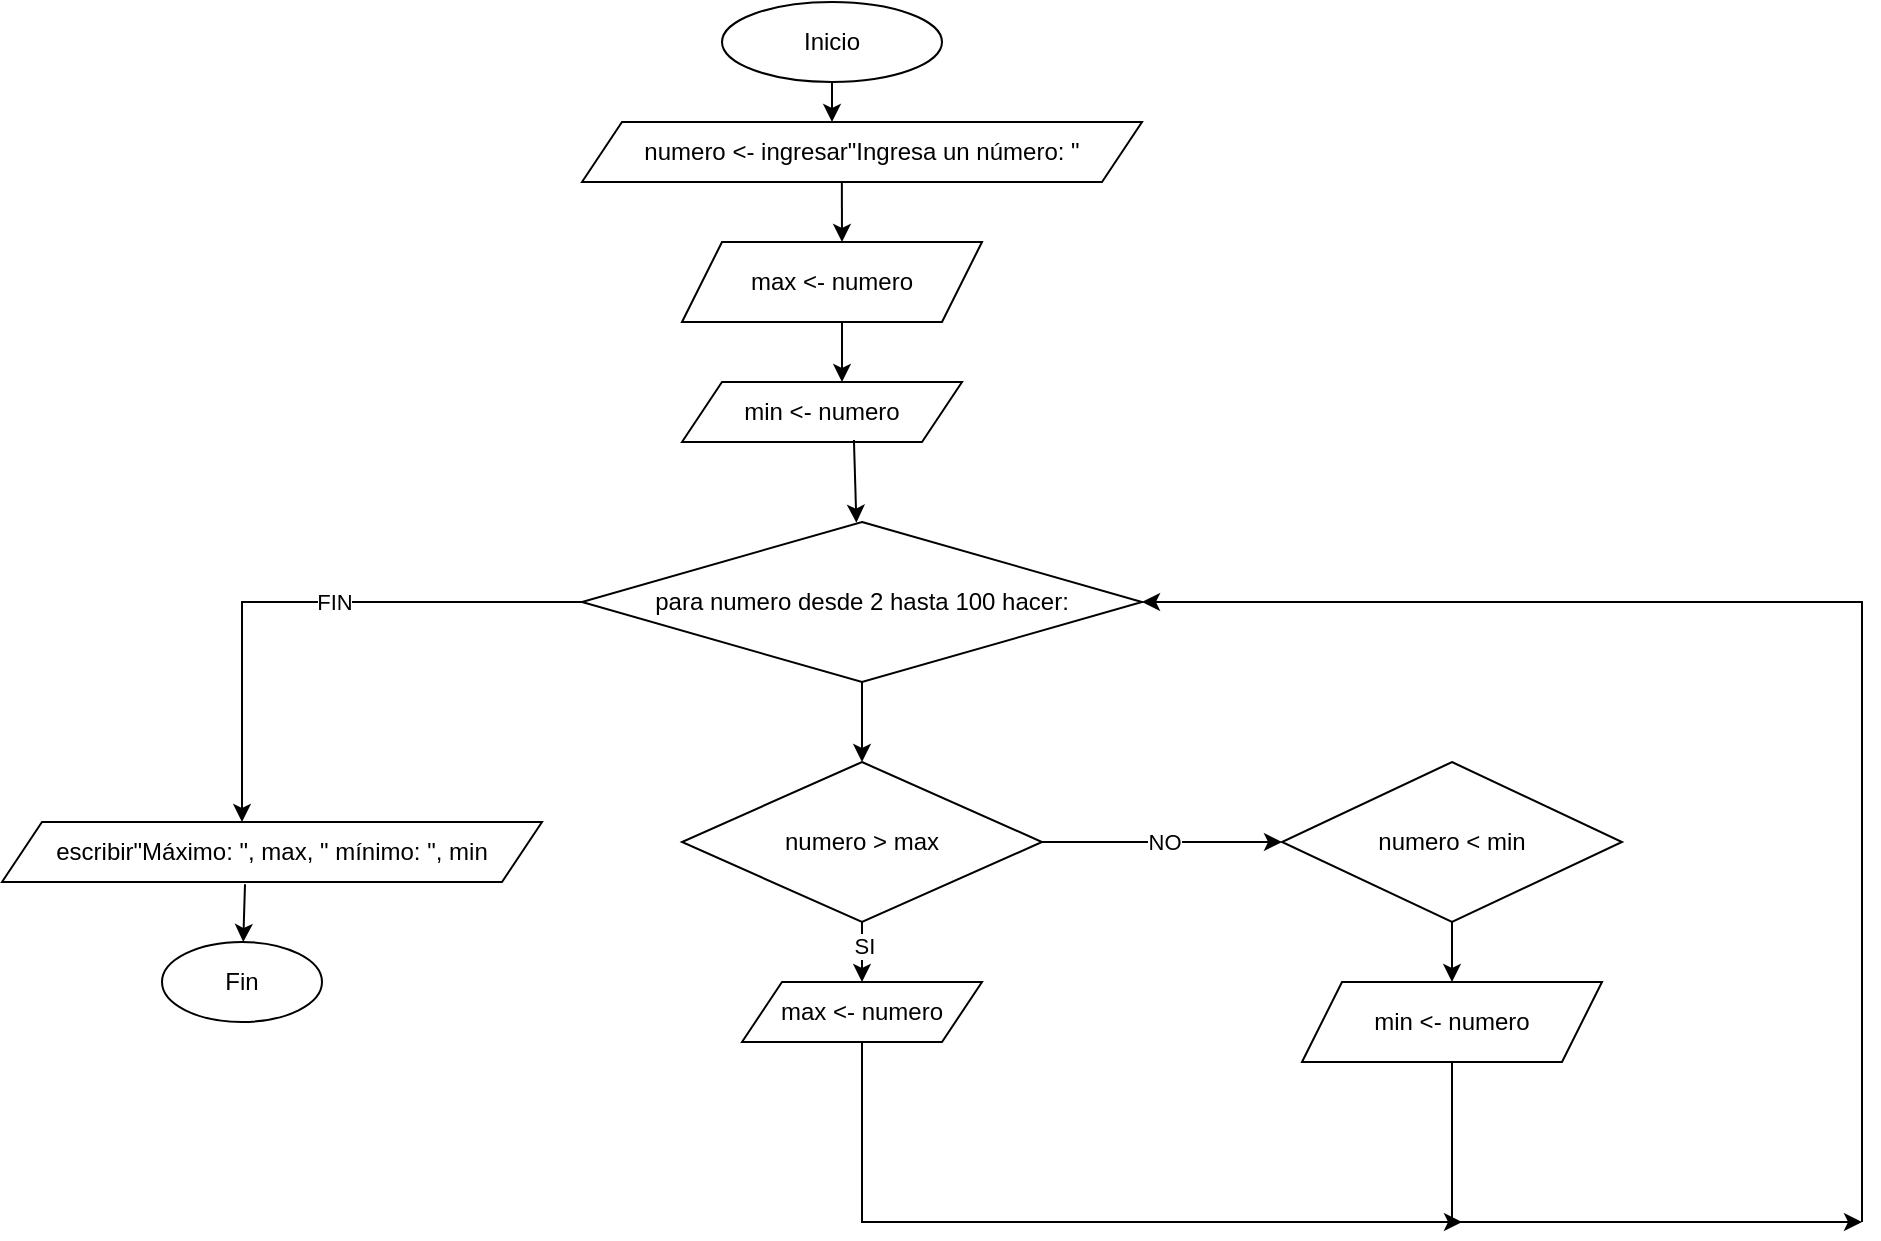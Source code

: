 <mxfile>
    <diagram name="Página-1" id="jzLo5CTMi6p5tExezwPv">
        <mxGraphModel dx="2215" dy="623" grid="1" gridSize="10" guides="1" tooltips="1" connect="1" arrows="1" fold="1" page="1" pageScale="1" pageWidth="827" pageHeight="1169" math="0" shadow="0">
            <root>
                <mxCell id="0"/>
                <mxCell id="1" parent="0"/>
                <mxCell id="8dtkn141BG7u2hSlm8lf-1" value="Inicio" style="ellipse;whiteSpace=wrap;html=1;" parent="1" vertex="1">
                    <mxGeometry x="330" y="110" width="110" height="40" as="geometry"/>
                </mxCell>
                <mxCell id="8dtkn141BG7u2hSlm8lf-2" value="" style="endArrow=classic;html=1;rounded=0;exitX=0.5;exitY=1;exitDx=0;exitDy=0;" parent="1" source="8dtkn141BG7u2hSlm8lf-1" edge="1">
                    <mxGeometry width="50" height="50" relative="1" as="geometry">
                        <mxPoint x="400" y="280" as="sourcePoint"/>
                        <mxPoint x="385" y="170" as="targetPoint"/>
                    </mxGeometry>
                </mxCell>
                <mxCell id="8dtkn141BG7u2hSlm8lf-3" value="numero &amp;lt;- ingresar&quot;Ingresa un número: &quot;" style="shape=parallelogram;perimeter=parallelogramPerimeter;whiteSpace=wrap;html=1;fixedSize=1;" parent="1" vertex="1">
                    <mxGeometry x="260" y="170" width="280" height="30" as="geometry"/>
                </mxCell>
                <mxCell id="D8vKx7vapEmMmAYy2Tje-1" value="" style="endArrow=classic;html=1;rounded=0;exitX=0.464;exitY=1;exitDx=0;exitDy=0;exitPerimeter=0;" parent="1" source="8dtkn141BG7u2hSlm8lf-3" edge="1">
                    <mxGeometry width="50" height="50" relative="1" as="geometry">
                        <mxPoint x="430" y="350" as="sourcePoint"/>
                        <mxPoint x="390" y="230" as="targetPoint"/>
                        <Array as="points">
                            <mxPoint x="390" y="230"/>
                        </Array>
                    </mxGeometry>
                </mxCell>
                <mxCell id="D8vKx7vapEmMmAYy2Tje-2" value="para numero desde 2 hasta 100 hacer:" style="rhombus;whiteSpace=wrap;html=1;" parent="1" vertex="1">
                    <mxGeometry x="260" y="370" width="280" height="80" as="geometry"/>
                </mxCell>
                <mxCell id="D8vKx7vapEmMmAYy2Tje-3" value="" style="endArrow=classic;html=1;rounded=0;exitX=0.5;exitY=1;exitDx=0;exitDy=0;" parent="1" source="D8vKx7vapEmMmAYy2Tje-2" edge="1">
                    <mxGeometry width="50" height="50" relative="1" as="geometry">
                        <mxPoint x="450" y="570" as="sourcePoint"/>
                        <mxPoint x="400" y="490" as="targetPoint"/>
                    </mxGeometry>
                </mxCell>
                <mxCell id="D8vKx7vapEmMmAYy2Tje-4" value="numero &amp;gt; max" style="rhombus;whiteSpace=wrap;html=1;" parent="1" vertex="1">
                    <mxGeometry x="310" y="490" width="180" height="80" as="geometry"/>
                </mxCell>
                <mxCell id="D8vKx7vapEmMmAYy2Tje-5" value="max &amp;lt;- numero" style="shape=parallelogram;perimeter=parallelogramPerimeter;whiteSpace=wrap;html=1;fixedSize=1;" parent="1" vertex="1">
                    <mxGeometry x="310" y="230" width="150" height="40" as="geometry"/>
                </mxCell>
                <mxCell id="D8vKx7vapEmMmAYy2Tje-6" value="" style="endArrow=classic;html=1;rounded=0;" parent="1" edge="1">
                    <mxGeometry width="50" height="50" relative="1" as="geometry">
                        <mxPoint x="390" y="270" as="sourcePoint"/>
                        <mxPoint x="390" y="300" as="targetPoint"/>
                    </mxGeometry>
                </mxCell>
                <mxCell id="D8vKx7vapEmMmAYy2Tje-7" value="min &amp;lt;- numero" style="shape=parallelogram;perimeter=parallelogramPerimeter;whiteSpace=wrap;html=1;fixedSize=1;" parent="1" vertex="1">
                    <mxGeometry x="310" y="300" width="140" height="30" as="geometry"/>
                </mxCell>
                <mxCell id="D8vKx7vapEmMmAYy2Tje-8" value="" style="endArrow=classic;html=1;rounded=0;entryX=0.49;entryY=0.004;entryDx=0;entryDy=0;entryPerimeter=0;exitX=0.614;exitY=0.967;exitDx=0;exitDy=0;exitPerimeter=0;" parent="1" source="D8vKx7vapEmMmAYy2Tje-7" target="D8vKx7vapEmMmAYy2Tje-2" edge="1">
                    <mxGeometry width="50" height="50" relative="1" as="geometry">
                        <mxPoint x="370" y="350" as="sourcePoint"/>
                        <mxPoint x="420" y="300" as="targetPoint"/>
                    </mxGeometry>
                </mxCell>
                <mxCell id="D8vKx7vapEmMmAYy2Tje-9" value="" style="endArrow=classic;html=1;rounded=0;exitX=0.5;exitY=1;exitDx=0;exitDy=0;" parent="1" source="D8vKx7vapEmMmAYy2Tje-4" edge="1">
                    <mxGeometry width="50" height="50" relative="1" as="geometry">
                        <mxPoint x="450" y="460" as="sourcePoint"/>
                        <mxPoint x="400" y="600" as="targetPoint"/>
                    </mxGeometry>
                </mxCell>
                <mxCell id="D8vKx7vapEmMmAYy2Tje-10" value="SI" style="edgeLabel;html=1;align=center;verticalAlign=middle;resizable=0;points=[];" parent="D8vKx7vapEmMmAYy2Tje-9" vertex="1" connectable="0">
                    <mxGeometry x="-0.25" y="1" relative="1" as="geometry">
                        <mxPoint as="offset"/>
                    </mxGeometry>
                </mxCell>
                <mxCell id="D8vKx7vapEmMmAYy2Tje-11" value="max &amp;lt;- numero" style="shape=parallelogram;perimeter=parallelogramPerimeter;whiteSpace=wrap;html=1;fixedSize=1;" parent="1" vertex="1">
                    <mxGeometry x="340" y="600" width="120" height="30" as="geometry"/>
                </mxCell>
                <mxCell id="D8vKx7vapEmMmAYy2Tje-12" value="" style="endArrow=classic;html=1;rounded=0;exitX=1;exitY=0.5;exitDx=0;exitDy=0;" parent="1" source="D8vKx7vapEmMmAYy2Tje-4" edge="1">
                    <mxGeometry width="50" height="50" relative="1" as="geometry">
                        <mxPoint x="510" y="560" as="sourcePoint"/>
                        <mxPoint x="610" y="530" as="targetPoint"/>
                    </mxGeometry>
                </mxCell>
                <mxCell id="D8vKx7vapEmMmAYy2Tje-13" value="NO" style="edgeLabel;html=1;align=center;verticalAlign=middle;resizable=0;points=[];" parent="D8vKx7vapEmMmAYy2Tje-12" vertex="1" connectable="0">
                    <mxGeometry x="0.006" relative="1" as="geometry">
                        <mxPoint as="offset"/>
                    </mxGeometry>
                </mxCell>
                <mxCell id="D8vKx7vapEmMmAYy2Tje-14" value="numero &amp;lt; min" style="rhombus;whiteSpace=wrap;html=1;" parent="1" vertex="1">
                    <mxGeometry x="610" y="490" width="170" height="80" as="geometry"/>
                </mxCell>
                <mxCell id="D8vKx7vapEmMmAYy2Tje-15" value="" style="endArrow=classic;html=1;rounded=0;exitX=0.5;exitY=1;exitDx=0;exitDy=0;" parent="1" source="D8vKx7vapEmMmAYy2Tje-14" edge="1">
                    <mxGeometry width="50" height="50" relative="1" as="geometry">
                        <mxPoint x="560" y="690" as="sourcePoint"/>
                        <mxPoint x="695" y="600" as="targetPoint"/>
                    </mxGeometry>
                </mxCell>
                <mxCell id="D8vKx7vapEmMmAYy2Tje-16" value="min &amp;lt;- numero" style="shape=parallelogram;perimeter=parallelogramPerimeter;whiteSpace=wrap;html=1;fixedSize=1;" parent="1" vertex="1">
                    <mxGeometry x="620" y="600" width="150" height="40" as="geometry"/>
                </mxCell>
                <mxCell id="D8vKx7vapEmMmAYy2Tje-17" value="" style="endArrow=classic;html=1;rounded=0;entryX=1;entryY=0.5;entryDx=0;entryDy=0;" parent="1" target="D8vKx7vapEmMmAYy2Tje-2" edge="1">
                    <mxGeometry width="50" height="50" relative="1" as="geometry">
                        <mxPoint x="900" y="720" as="sourcePoint"/>
                        <mxPoint x="520" y="530" as="targetPoint"/>
                        <Array as="points">
                            <mxPoint x="900" y="410"/>
                        </Array>
                    </mxGeometry>
                </mxCell>
                <mxCell id="D8vKx7vapEmMmAYy2Tje-18" value="" style="endArrow=classic;html=1;rounded=0;exitX=0.5;exitY=1;exitDx=0;exitDy=0;" parent="1" source="D8vKx7vapEmMmAYy2Tje-16" edge="1">
                    <mxGeometry width="50" height="50" relative="1" as="geometry">
                        <mxPoint x="530" y="550" as="sourcePoint"/>
                        <mxPoint x="900" y="720" as="targetPoint"/>
                        <Array as="points">
                            <mxPoint x="695" y="720"/>
                        </Array>
                    </mxGeometry>
                </mxCell>
                <mxCell id="D8vKx7vapEmMmAYy2Tje-19" value="" style="endArrow=classic;html=1;rounded=0;exitX=0.5;exitY=1;exitDx=0;exitDy=0;" parent="1" source="D8vKx7vapEmMmAYy2Tje-11" edge="1">
                    <mxGeometry width="50" height="50" relative="1" as="geometry">
                        <mxPoint x="530" y="550" as="sourcePoint"/>
                        <mxPoint x="700" y="720" as="targetPoint"/>
                        <Array as="points">
                            <mxPoint x="400" y="720"/>
                        </Array>
                    </mxGeometry>
                </mxCell>
                <mxCell id="D8vKx7vapEmMmAYy2Tje-20" value="" style="endArrow=classic;html=1;rounded=0;exitX=0;exitY=0.5;exitDx=0;exitDy=0;" parent="1" source="D8vKx7vapEmMmAYy2Tje-2" edge="1">
                    <mxGeometry width="50" height="50" relative="1" as="geometry">
                        <mxPoint x="350" y="540" as="sourcePoint"/>
                        <mxPoint x="90" y="520" as="targetPoint"/>
                        <Array as="points">
                            <mxPoint x="90" y="410"/>
                        </Array>
                    </mxGeometry>
                </mxCell>
                <mxCell id="D8vKx7vapEmMmAYy2Tje-21" value="FIN" style="edgeLabel;html=1;align=center;verticalAlign=middle;resizable=0;points=[];" parent="D8vKx7vapEmMmAYy2Tje-20" vertex="1" connectable="0">
                    <mxGeometry x="-0.109" relative="1" as="geometry">
                        <mxPoint as="offset"/>
                    </mxGeometry>
                </mxCell>
                <mxCell id="D8vKx7vapEmMmAYy2Tje-22" value="escribir&quot;Máximo: &quot;, max, &quot; mínimo: &quot;, min" style="shape=parallelogram;perimeter=parallelogramPerimeter;whiteSpace=wrap;html=1;fixedSize=1;" parent="1" vertex="1">
                    <mxGeometry x="-30" y="520" width="270" height="30" as="geometry"/>
                </mxCell>
                <mxCell id="D8vKx7vapEmMmAYy2Tje-23" value="" style="endArrow=classic;html=1;rounded=0;exitX=0.45;exitY=1.038;exitDx=0;exitDy=0;exitPerimeter=0;" parent="1" source="D8vKx7vapEmMmAYy2Tje-22" target="D8vKx7vapEmMmAYy2Tje-24" edge="1">
                    <mxGeometry width="50" height="50" relative="1" as="geometry">
                        <mxPoint x="300" y="550" as="sourcePoint"/>
                        <mxPoint x="91" y="580" as="targetPoint"/>
                    </mxGeometry>
                </mxCell>
                <mxCell id="D8vKx7vapEmMmAYy2Tje-24" value="Fin" style="ellipse;whiteSpace=wrap;html=1;" parent="1" vertex="1">
                    <mxGeometry x="50" y="580" width="80" height="40" as="geometry"/>
                </mxCell>
            </root>
        </mxGraphModel>
    </diagram>
</mxfile>